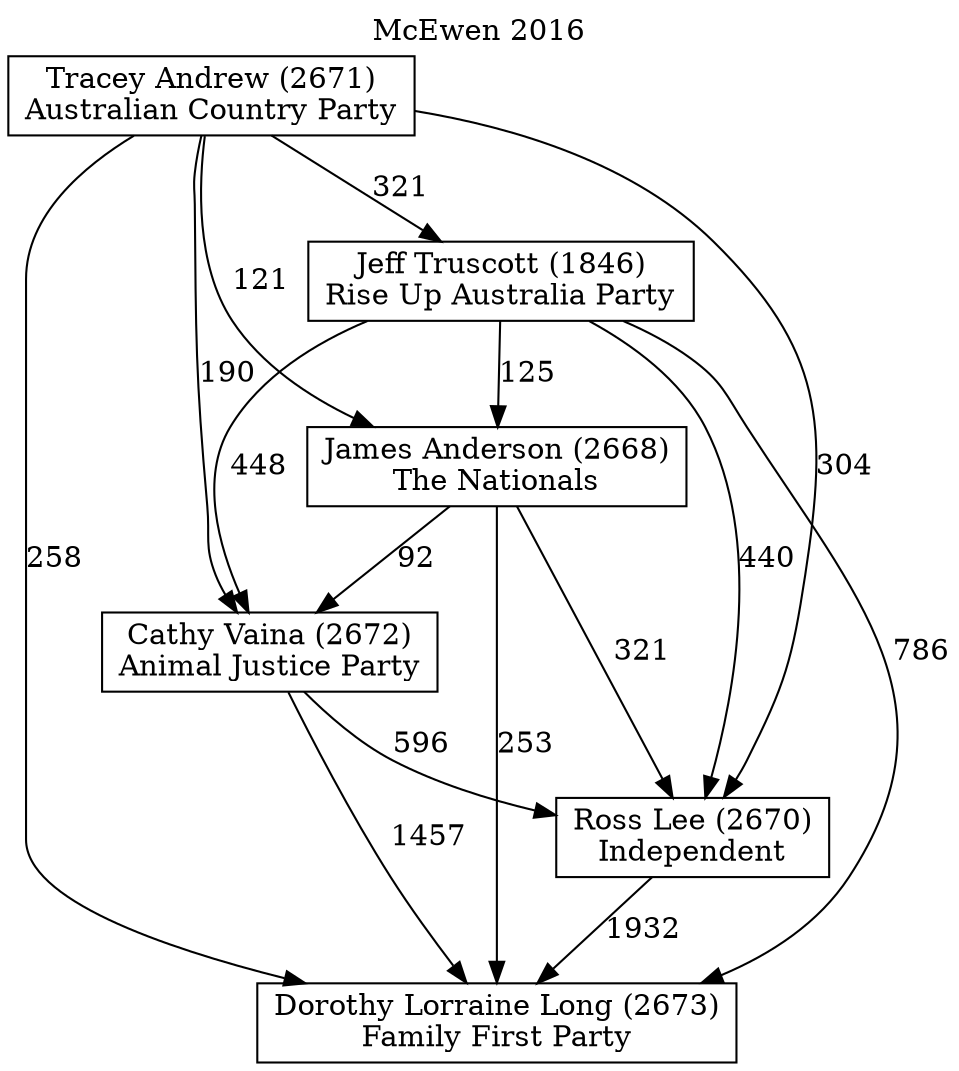 // House preference flow
digraph "Dorothy Lorraine Long (2673)_McEwen_2016" {
	graph [label="McEwen 2016" labelloc=t mclimit=10]
	node [shape=box]
	"Dorothy Lorraine Long (2673)" [label="Dorothy Lorraine Long (2673)
Family First Party"]
	"Tracey Andrew (2671)" [label="Tracey Andrew (2671)
Australian Country Party"]
	"Cathy Vaina (2672)" [label="Cathy Vaina (2672)
Animal Justice Party"]
	"Jeff Truscott (1846)" [label="Jeff Truscott (1846)
Rise Up Australia Party"]
	"James Anderson (2668)" [label="James Anderson (2668)
The Nationals"]
	"Ross Lee (2670)" [label="Ross Lee (2670)
Independent"]
	"Tracey Andrew (2671)" -> "Dorothy Lorraine Long (2673)" [label=258]
	"Tracey Andrew (2671)" -> "James Anderson (2668)" [label=121]
	"Jeff Truscott (1846)" -> "James Anderson (2668)" [label=125]
	"James Anderson (2668)" -> "Cathy Vaina (2672)" [label=92]
	"Tracey Andrew (2671)" -> "Cathy Vaina (2672)" [label=190]
	"James Anderson (2668)" -> "Dorothy Lorraine Long (2673)" [label=253]
	"Jeff Truscott (1846)" -> "Dorothy Lorraine Long (2673)" [label=786]
	"Tracey Andrew (2671)" -> "Jeff Truscott (1846)" [label=321]
	"Jeff Truscott (1846)" -> "Cathy Vaina (2672)" [label=448]
	"Jeff Truscott (1846)" -> "Ross Lee (2670)" [label=440]
	"James Anderson (2668)" -> "Ross Lee (2670)" [label=321]
	"Tracey Andrew (2671)" -> "Ross Lee (2670)" [label=304]
	"Ross Lee (2670)" -> "Dorothy Lorraine Long (2673)" [label=1932]
	"Cathy Vaina (2672)" -> "Dorothy Lorraine Long (2673)" [label=1457]
	"Cathy Vaina (2672)" -> "Ross Lee (2670)" [label=596]
}
